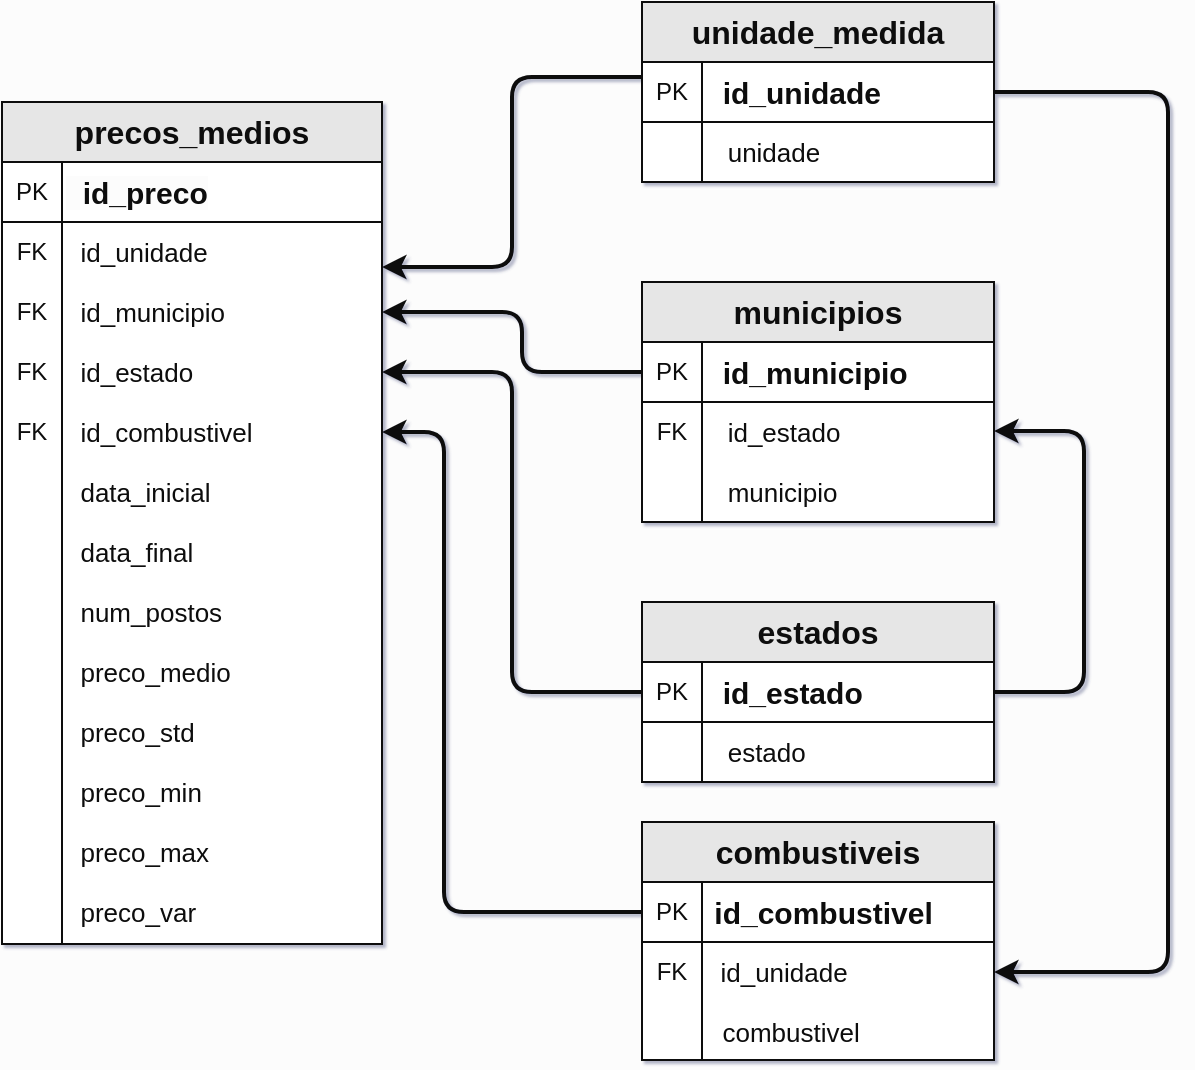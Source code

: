 <mxfile version="22.0.2" type="github">
  <diagram id="C5RBs43oDa-KdzZeNtuy" name="Page-1">
    <mxGraphModel dx="956" dy="541" grid="0" gridSize="10" guides="1" tooltips="1" connect="1" arrows="1" fold="1" page="1" pageScale="1" pageWidth="827" pageHeight="1169" background="#FCFCFC" math="0" shadow="1">
      <root>
        <mxCell id="WIyWlLk6GJQsqaUBKTNV-0" />
        <mxCell id="WIyWlLk6GJQsqaUBKTNV-1" parent="WIyWlLk6GJQsqaUBKTNV-0" />
        <mxCell id="OyC32OSA8BWLhOvtT4pc-3" value="" style="shape=internalStorage;whiteSpace=wrap;html=1;backgroundOutline=1;dx=30;dy=30;strokeColor=#0D0D0D;fontColor=#0D0D0D;fillColor=#FFFFFF;shadow=0;" vertex="1" parent="WIyWlLk6GJQsqaUBKTNV-1">
          <mxGeometry x="130" y="110" width="190" height="391" as="geometry" />
        </mxCell>
        <mxCell id="OyC32OSA8BWLhOvtT4pc-5" value="&lt;font style=&quot;background-color: rgb(252, 252, 252);&quot;&gt;&amp;nbsp; id_preco&lt;/font&gt;" style="text;html=1;strokeColor=none;fillColor=none;align=left;verticalAlign=middle;whiteSpace=wrap;rounded=0;fontSize=15;fontStyle=1;fontColor=#0D0D0D;shadow=0;" vertex="1" parent="WIyWlLk6GJQsqaUBKTNV-1">
          <mxGeometry x="160" y="110" width="160" height="30" as="geometry" />
        </mxCell>
        <mxCell id="OyC32OSA8BWLhOvtT4pc-8" value="&lt;font&gt;PK&lt;/font&gt;" style="text;html=1;strokeColor=#0D0D0D;fillColor=none;align=center;verticalAlign=middle;whiteSpace=wrap;rounded=0;fontColor=#0D0D0D;shadow=0;" vertex="1" parent="WIyWlLk6GJQsqaUBKTNV-1">
          <mxGeometry x="130" y="110" width="30" height="30" as="geometry" />
        </mxCell>
        <mxCell id="OyC32OSA8BWLhOvtT4pc-9" value="&lt;font style=&quot;font-size: 16px;&quot;&gt;&lt;b&gt;precos_medios&lt;/b&gt;&lt;/font&gt;" style="rounded=0;whiteSpace=wrap;html=1;fillColor=#E6E6E6;strokeColor=#0D0D0D;fontColor=#0D0D0D;shadow=0;" vertex="1" parent="WIyWlLk6GJQsqaUBKTNV-1">
          <mxGeometry x="130" y="80" width="190" height="30" as="geometry" />
        </mxCell>
        <mxCell id="OyC32OSA8BWLhOvtT4pc-10" value="&lt;font&gt;&amp;nbsp; data_inicial&lt;/font&gt;" style="text;html=1;strokeColor=none;fillColor=none;align=left;verticalAlign=middle;whiteSpace=wrap;rounded=0;fontSize=13;fontColor=#0D0D0D;shadow=0;" vertex="1" parent="WIyWlLk6GJQsqaUBKTNV-1">
          <mxGeometry x="160" y="260" width="160" height="30" as="geometry" />
        </mxCell>
        <mxCell id="OyC32OSA8BWLhOvtT4pc-11" value="&lt;font&gt;&amp;nbsp; data_final&lt;/font&gt;" style="text;html=1;strokeColor=none;fillColor=none;align=left;verticalAlign=middle;whiteSpace=wrap;rounded=0;fontSize=13;fontColor=#0D0D0D;shadow=0;" vertex="1" parent="WIyWlLk6GJQsqaUBKTNV-1">
          <mxGeometry x="160" y="290" width="160" height="30" as="geometry" />
        </mxCell>
        <mxCell id="OyC32OSA8BWLhOvtT4pc-12" value="&lt;font&gt;&amp;nbsp; num_postos&lt;/font&gt;" style="text;html=1;strokeColor=none;fillColor=none;align=left;verticalAlign=middle;whiteSpace=wrap;rounded=0;fontSize=13;fontColor=#0D0D0D;shadow=0;" vertex="1" parent="WIyWlLk6GJQsqaUBKTNV-1">
          <mxGeometry x="160" y="320" width="160" height="30" as="geometry" />
        </mxCell>
        <mxCell id="OyC32OSA8BWLhOvtT4pc-13" value="&lt;font style=&quot;font-size: 13px;&quot;&gt;&amp;nbsp; id_unidade&lt;/font&gt;" style="text;html=1;strokeColor=none;fillColor=none;align=left;verticalAlign=middle;whiteSpace=wrap;rounded=0;fontColor=#0D0D0D;shadow=0;" vertex="1" parent="WIyWlLk6GJQsqaUBKTNV-1">
          <mxGeometry x="160" y="140" width="160" height="30" as="geometry" />
        </mxCell>
        <mxCell id="OyC32OSA8BWLhOvtT4pc-14" value="&lt;div style=&quot;&quot;&gt;&lt;span style=&quot;font-size: 13px; background-color: initial;&quot;&gt;&lt;font&gt;&amp;nbsp; id_municipio&lt;/font&gt;&lt;/span&gt;&lt;/div&gt;" style="text;html=1;strokeColor=none;fillColor=none;align=left;verticalAlign=middle;whiteSpace=wrap;rounded=0;fontColor=#0D0D0D;shadow=0;" vertex="1" parent="WIyWlLk6GJQsqaUBKTNV-1">
          <mxGeometry x="160" y="170" width="160" height="30" as="geometry" />
        </mxCell>
        <mxCell id="OyC32OSA8BWLhOvtT4pc-16" value="&lt;div style=&quot;&quot;&gt;&lt;span style=&quot;font-size: 13px; background-color: initial;&quot;&gt;&lt;font&gt;&amp;nbsp; id_estado&lt;/font&gt;&lt;/span&gt;&lt;/div&gt;" style="text;html=1;strokeColor=none;fillColor=none;align=left;verticalAlign=middle;whiteSpace=wrap;rounded=0;fontColor=#0D0D0D;shadow=0;" vertex="1" parent="WIyWlLk6GJQsqaUBKTNV-1">
          <mxGeometry x="160" y="200" width="160" height="30" as="geometry" />
        </mxCell>
        <mxCell id="OyC32OSA8BWLhOvtT4pc-17" value="&lt;div style=&quot;&quot;&gt;&lt;span style=&quot;font-size: 13px; background-color: initial;&quot;&gt;&lt;font&gt;&amp;nbsp; id_combustivel&lt;/font&gt;&lt;/span&gt;&lt;/div&gt;" style="text;html=1;strokeColor=none;fillColor=none;align=left;verticalAlign=middle;whiteSpace=wrap;rounded=0;fontColor=#0D0D0D;shadow=0;" vertex="1" parent="WIyWlLk6GJQsqaUBKTNV-1">
          <mxGeometry x="160" y="230" width="160" height="30" as="geometry" />
        </mxCell>
        <mxCell id="OyC32OSA8BWLhOvtT4pc-21" value="&lt;font&gt;FK&lt;/font&gt;" style="text;html=1;strokeColor=none;fillColor=none;align=center;verticalAlign=middle;whiteSpace=wrap;rounded=0;fontColor=#0D0D0D;shadow=0;" vertex="1" parent="WIyWlLk6GJQsqaUBKTNV-1">
          <mxGeometry x="130" y="140" width="30" height="30" as="geometry" />
        </mxCell>
        <mxCell id="OyC32OSA8BWLhOvtT4pc-22" value="&lt;font&gt;FK&lt;/font&gt;" style="text;html=1;strokeColor=none;fillColor=none;align=center;verticalAlign=middle;whiteSpace=wrap;rounded=0;fontColor=#0D0D0D;shadow=0;" vertex="1" parent="WIyWlLk6GJQsqaUBKTNV-1">
          <mxGeometry x="130" y="170" width="30" height="30" as="geometry" />
        </mxCell>
        <mxCell id="OyC32OSA8BWLhOvtT4pc-23" value="&lt;font&gt;FK&lt;/font&gt;" style="text;html=1;strokeColor=none;fillColor=none;align=center;verticalAlign=middle;whiteSpace=wrap;rounded=0;fontColor=#0D0D0D;shadow=0;" vertex="1" parent="WIyWlLk6GJQsqaUBKTNV-1">
          <mxGeometry x="130" y="200" width="30" height="30" as="geometry" />
        </mxCell>
        <mxCell id="OyC32OSA8BWLhOvtT4pc-24" value="&lt;font&gt;FK&lt;/font&gt;" style="text;html=1;strokeColor=none;fillColor=none;align=center;verticalAlign=middle;whiteSpace=wrap;rounded=0;fontColor=#0D0D0D;shadow=0;" vertex="1" parent="WIyWlLk6GJQsqaUBKTNV-1">
          <mxGeometry x="130" y="230" width="30" height="30" as="geometry" />
        </mxCell>
        <mxCell id="OyC32OSA8BWLhOvtT4pc-25" value="&lt;font&gt;&amp;nbsp; preco_medio&lt;/font&gt;" style="text;html=1;strokeColor=none;fillColor=none;align=left;verticalAlign=middle;whiteSpace=wrap;rounded=0;fontSize=13;fontColor=#0D0D0D;shadow=0;" vertex="1" parent="WIyWlLk6GJQsqaUBKTNV-1">
          <mxGeometry x="160" y="350" width="160" height="30" as="geometry" />
        </mxCell>
        <mxCell id="OyC32OSA8BWLhOvtT4pc-26" value="&lt;font&gt;&amp;nbsp; preco_std&lt;/font&gt;" style="text;html=1;strokeColor=none;fillColor=none;align=left;verticalAlign=middle;whiteSpace=wrap;rounded=0;fontSize=13;fontColor=#0D0D0D;shadow=0;" vertex="1" parent="WIyWlLk6GJQsqaUBKTNV-1">
          <mxGeometry x="160" y="380" width="160" height="30" as="geometry" />
        </mxCell>
        <mxCell id="OyC32OSA8BWLhOvtT4pc-27" value="&lt;font&gt;&amp;nbsp; preco_min&lt;/font&gt;" style="text;html=1;strokeColor=none;fillColor=none;align=left;verticalAlign=middle;whiteSpace=wrap;rounded=0;fontSize=13;fontColor=#0D0D0D;shadow=0;" vertex="1" parent="WIyWlLk6GJQsqaUBKTNV-1">
          <mxGeometry x="160" y="410" width="160" height="30" as="geometry" />
        </mxCell>
        <mxCell id="OyC32OSA8BWLhOvtT4pc-28" value="&lt;font&gt;&amp;nbsp; preco_max&lt;/font&gt;" style="text;html=1;strokeColor=none;fillColor=none;align=left;verticalAlign=middle;whiteSpace=wrap;rounded=0;fontSize=13;fontColor=#0D0D0D;shadow=0;" vertex="1" parent="WIyWlLk6GJQsqaUBKTNV-1">
          <mxGeometry x="160" y="440" width="160" height="30" as="geometry" />
        </mxCell>
        <mxCell id="OyC32OSA8BWLhOvtT4pc-29" value="&lt;font&gt;&amp;nbsp; preco_var&lt;/font&gt;" style="text;html=1;strokeColor=none;fillColor=none;align=left;verticalAlign=middle;whiteSpace=wrap;rounded=0;fontSize=13;fontColor=#0D0D0D;shadow=0;" vertex="1" parent="WIyWlLk6GJQsqaUBKTNV-1">
          <mxGeometry x="160" y="470" width="160" height="30" as="geometry" />
        </mxCell>
        <mxCell id="OyC32OSA8BWLhOvtT4pc-33" value="" style="shape=internalStorage;whiteSpace=wrap;html=1;backgroundOutline=1;dx=30;dy=30;strokeColor=#0D0D0D;fontColor=#0D0D0D;fillColor=#FFFFFF;shadow=0;" vertex="1" parent="WIyWlLk6GJQsqaUBKTNV-1">
          <mxGeometry x="450" y="470" width="176" height="89" as="geometry" />
        </mxCell>
        <mxCell id="OyC32OSA8BWLhOvtT4pc-34" value="&amp;nbsp;id_combustivel" style="text;html=1;strokeColor=#0D0D0D;fillColor=none;align=left;verticalAlign=middle;whiteSpace=wrap;rounded=0;fontSize=15;fontStyle=1;fontColor=#0D0D0D;shadow=0;" vertex="1" parent="WIyWlLk6GJQsqaUBKTNV-1">
          <mxGeometry x="480" y="470" width="146" height="30" as="geometry" />
        </mxCell>
        <mxCell id="OyC32OSA8BWLhOvtT4pc-104" style="edgeStyle=orthogonalEdgeStyle;rounded=1;orthogonalLoop=1;jettySize=auto;html=1;exitX=0;exitY=0.5;exitDx=0;exitDy=0;entryX=1;entryY=0.5;entryDx=0;entryDy=0;strokeColor=#0D0D0D;strokeWidth=2;fontColor=#0D0D0D;shadow=0;" edge="1" parent="WIyWlLk6GJQsqaUBKTNV-1" source="OyC32OSA8BWLhOvtT4pc-35" target="OyC32OSA8BWLhOvtT4pc-17">
          <mxGeometry relative="1" as="geometry">
            <Array as="points">
              <mxPoint x="351" y="485" />
              <mxPoint x="351" y="245" />
            </Array>
          </mxGeometry>
        </mxCell>
        <mxCell id="OyC32OSA8BWLhOvtT4pc-35" value="PK" style="text;html=1;strokeColor=#0D0D0D;fillColor=none;align=center;verticalAlign=middle;whiteSpace=wrap;rounded=0;fontColor=#0D0D0D;shadow=0;" vertex="1" parent="WIyWlLk6GJQsqaUBKTNV-1">
          <mxGeometry x="450" y="470" width="30" height="30" as="geometry" />
        </mxCell>
        <mxCell id="OyC32OSA8BWLhOvtT4pc-36" value="&lt;b&gt;&lt;font style=&quot;font-size: 16px;&quot;&gt;combustiveis&lt;/font&gt;&lt;/b&gt;" style="rounded=0;whiteSpace=wrap;html=1;fillColor=#E6E6E6;strokeColor=#0D0D0D;fontColor=#0D0D0D;shadow=0;" vertex="1" parent="WIyWlLk6GJQsqaUBKTNV-1">
          <mxGeometry x="450" y="440" width="176" height="30" as="geometry" />
        </mxCell>
        <mxCell id="OyC32OSA8BWLhOvtT4pc-40" value="&lt;span style=&quot;font-size: 13px;&quot;&gt;&amp;nbsp; combustivel&lt;br&gt;&lt;/span&gt;" style="text;html=1;strokeColor=none;fillColor=none;align=left;verticalAlign=middle;whiteSpace=wrap;rounded=0;fontColor=#0D0D0D;shadow=0;" vertex="1" parent="WIyWlLk6GJQsqaUBKTNV-1">
          <mxGeometry x="481" y="530" width="145" height="29" as="geometry" />
        </mxCell>
        <mxCell id="OyC32OSA8BWLhOvtT4pc-59" value="" style="shape=internalStorage;whiteSpace=wrap;html=1;backgroundOutline=1;dx=30;dy=30;strokeColor=#0D0D0D;fontColor=#0D0D0D;fillColor=#FFFFFF;shadow=0;" vertex="1" parent="WIyWlLk6GJQsqaUBKTNV-1">
          <mxGeometry x="450" y="360" width="176" height="60" as="geometry" />
        </mxCell>
        <mxCell id="OyC32OSA8BWLhOvtT4pc-88" style="edgeStyle=orthogonalEdgeStyle;rounded=1;orthogonalLoop=1;jettySize=auto;html=1;exitX=1;exitY=0.5;exitDx=0;exitDy=0;entryX=1;entryY=0.5;entryDx=0;entryDy=0;strokeColor=#0D0D0D;strokeWidth=2;fontColor=#0D0D0D;shadow=0;" edge="1" parent="WIyWlLk6GJQsqaUBKTNV-1" source="OyC32OSA8BWLhOvtT4pc-60" target="OyC32OSA8BWLhOvtT4pc-69">
          <mxGeometry relative="1" as="geometry">
            <mxPoint x="730" y="240" as="targetPoint" />
            <Array as="points">
              <mxPoint x="671" y="375" />
              <mxPoint x="671" y="245" />
            </Array>
          </mxGeometry>
        </mxCell>
        <mxCell id="OyC32OSA8BWLhOvtT4pc-60" value="&amp;nbsp; id_estado" style="text;html=1;strokeColor=#0D0D0D;fillColor=none;align=left;verticalAlign=middle;whiteSpace=wrap;rounded=0;fontSize=15;fontStyle=1;fontColor=#0D0D0D;shadow=0;" vertex="1" parent="WIyWlLk6GJQsqaUBKTNV-1">
          <mxGeometry x="480" y="360" width="146" height="30" as="geometry" />
        </mxCell>
        <mxCell id="OyC32OSA8BWLhOvtT4pc-102" style="edgeStyle=orthogonalEdgeStyle;rounded=1;orthogonalLoop=1;jettySize=auto;html=1;entryX=1;entryY=0.5;entryDx=0;entryDy=0;strokeColor=#0D0D0D;strokeWidth=2;fontColor=#0D0D0D;shadow=0;" edge="1" parent="WIyWlLk6GJQsqaUBKTNV-1" source="OyC32OSA8BWLhOvtT4pc-61" target="OyC32OSA8BWLhOvtT4pc-16">
          <mxGeometry relative="1" as="geometry" />
        </mxCell>
        <mxCell id="OyC32OSA8BWLhOvtT4pc-61" value="PK" style="text;html=1;strokeColor=#0D0D0D;fillColor=none;align=center;verticalAlign=middle;whiteSpace=wrap;rounded=0;fontColor=#0D0D0D;shadow=0;" vertex="1" parent="WIyWlLk6GJQsqaUBKTNV-1">
          <mxGeometry x="450" y="360" width="30" height="30" as="geometry" />
        </mxCell>
        <mxCell id="OyC32OSA8BWLhOvtT4pc-62" value="&lt;span style=&quot;font-size: 16px;&quot;&gt;&lt;b&gt;estados&lt;/b&gt;&lt;/span&gt;" style="rounded=0;whiteSpace=wrap;html=1;fillColor=#E6E6E6;strokeColor=#0D0D0D;fontColor=#0D0D0D;shadow=0;" vertex="1" parent="WIyWlLk6GJQsqaUBKTNV-1">
          <mxGeometry x="450" y="330" width="176" height="30" as="geometry" />
        </mxCell>
        <mxCell id="OyC32OSA8BWLhOvtT4pc-63" value="&lt;span style=&quot;font-size: 13px;&quot;&gt;&amp;nbsp; &amp;nbsp;estado&lt;br&gt;&lt;/span&gt;" style="text;html=1;strokeColor=none;fillColor=none;align=left;verticalAlign=middle;whiteSpace=wrap;rounded=0;fontColor=#0D0D0D;shadow=0;" vertex="1" parent="WIyWlLk6GJQsqaUBKTNV-1">
          <mxGeometry x="480" y="390" width="146" height="30" as="geometry" />
        </mxCell>
        <mxCell id="OyC32OSA8BWLhOvtT4pc-65" value="" style="shape=internalStorage;whiteSpace=wrap;html=1;backgroundOutline=1;dx=30;dy=30;strokeColor=#0D0D0D;fontColor=#0D0D0D;fillColor=#FFFFFF;shadow=0;" vertex="1" parent="WIyWlLk6GJQsqaUBKTNV-1">
          <mxGeometry x="450" y="200" width="176" height="90" as="geometry" />
        </mxCell>
        <mxCell id="OyC32OSA8BWLhOvtT4pc-66" value="&amp;nbsp; id_municipio" style="text;html=1;strokeColor=#0D0D0D;fillColor=none;align=left;verticalAlign=middle;whiteSpace=wrap;rounded=0;fontSize=15;fontStyle=1;fontColor=#0D0D0D;shadow=0;" vertex="1" parent="WIyWlLk6GJQsqaUBKTNV-1">
          <mxGeometry x="480" y="200" width="146" height="30" as="geometry" />
        </mxCell>
        <mxCell id="OyC32OSA8BWLhOvtT4pc-76" style="edgeStyle=orthogonalEdgeStyle;rounded=1;orthogonalLoop=1;jettySize=auto;html=1;exitX=0;exitY=0.5;exitDx=0;exitDy=0;strokeColor=#0D0D0D;strokeWidth=2;fontColor=#0D0D0D;shadow=0;" edge="1" parent="WIyWlLk6GJQsqaUBKTNV-1" source="OyC32OSA8BWLhOvtT4pc-67" target="OyC32OSA8BWLhOvtT4pc-14">
          <mxGeometry relative="1" as="geometry">
            <mxPoint x="350" y="130" as="targetPoint" />
            <Array as="points">
              <mxPoint x="390" y="215" />
              <mxPoint x="390" y="185" />
            </Array>
          </mxGeometry>
        </mxCell>
        <mxCell id="OyC32OSA8BWLhOvtT4pc-67" value="PK" style="text;html=1;strokeColor=#0D0D0D;fillColor=none;align=center;verticalAlign=middle;whiteSpace=wrap;rounded=0;fontColor=#0D0D0D;shadow=0;" vertex="1" parent="WIyWlLk6GJQsqaUBKTNV-1">
          <mxGeometry x="450" y="200" width="30" height="30" as="geometry" />
        </mxCell>
        <mxCell id="OyC32OSA8BWLhOvtT4pc-68" value="&lt;span style=&quot;font-size: 16px;&quot;&gt;&lt;b&gt;municipios&lt;/b&gt;&lt;/span&gt;" style="rounded=0;whiteSpace=wrap;html=1;fillColor=#E6E6E6;strokeColor=#0D0D0D;fontColor=#0D0D0D;shadow=0;" vertex="1" parent="WIyWlLk6GJQsqaUBKTNV-1">
          <mxGeometry x="450" y="170" width="176" height="30" as="geometry" />
        </mxCell>
        <mxCell id="OyC32OSA8BWLhOvtT4pc-69" value="&lt;span style=&quot;font-size: 13px;&quot;&gt;&amp;nbsp; &amp;nbsp;id_estado&lt;br&gt;&lt;/span&gt;" style="text;html=1;strokeColor=none;fillColor=none;align=left;verticalAlign=middle;whiteSpace=wrap;rounded=0;fontColor=#0D0D0D;shadow=0;" vertex="1" parent="WIyWlLk6GJQsqaUBKTNV-1">
          <mxGeometry x="480" y="230" width="146" height="29" as="geometry" />
        </mxCell>
        <mxCell id="OyC32OSA8BWLhOvtT4pc-73" value="&lt;span style=&quot;font-size: 13px;&quot;&gt;&amp;nbsp; &amp;nbsp;municipio&lt;br&gt;&lt;/span&gt;" style="text;html=1;strokeColor=none;fillColor=none;align=left;verticalAlign=middle;whiteSpace=wrap;rounded=0;fontColor=#0D0D0D;shadow=0;" vertex="1" parent="WIyWlLk6GJQsqaUBKTNV-1">
          <mxGeometry x="480" y="259" width="146" height="31" as="geometry" />
        </mxCell>
        <mxCell id="OyC32OSA8BWLhOvtT4pc-75" value="FK" style="text;html=1;strokeColor=none;fillColor=none;align=center;verticalAlign=middle;whiteSpace=wrap;rounded=0;fontColor=#0D0D0D;shadow=0;" vertex="1" parent="WIyWlLk6GJQsqaUBKTNV-1">
          <mxGeometry x="450" y="230" width="30" height="30" as="geometry" />
        </mxCell>
        <mxCell id="OyC32OSA8BWLhOvtT4pc-81" value="" style="shape=internalStorage;whiteSpace=wrap;html=1;backgroundOutline=1;dx=30;dy=30;strokeColor=#0D0D0D;fillColor=#FFFFFF;fontColor=#0D0D0D;shadow=0;" vertex="1" parent="WIyWlLk6GJQsqaUBKTNV-1">
          <mxGeometry x="450" y="60" width="176" height="60" as="geometry" />
        </mxCell>
        <mxCell id="OyC32OSA8BWLhOvtT4pc-99" style="edgeStyle=orthogonalEdgeStyle;rounded=1;orthogonalLoop=1;jettySize=auto;html=1;exitX=1;exitY=0.5;exitDx=0;exitDy=0;strokeColor=#0D0D0D;entryX=1;entryY=0.5;entryDx=0;entryDy=0;strokeWidth=2;fontColor=#0D0D0D;shadow=0;" edge="1" parent="WIyWlLk6GJQsqaUBKTNV-1" source="OyC32OSA8BWLhOvtT4pc-82" target="OyC32OSA8BWLhOvtT4pc-92">
          <mxGeometry relative="1" as="geometry">
            <mxPoint x="695.724" y="513.724" as="targetPoint" />
            <Array as="points">
              <mxPoint x="713" y="75" />
              <mxPoint x="713" y="515" />
            </Array>
          </mxGeometry>
        </mxCell>
        <mxCell id="OyC32OSA8BWLhOvtT4pc-82" value="&lt;font&gt;&amp;nbsp; id_unidade&lt;/font&gt;" style="text;html=1;strokeColor=#0D0D0D;fillColor=none;align=left;verticalAlign=middle;whiteSpace=wrap;rounded=0;fontSize=15;fontStyle=1;fontColor=#0D0D0D;shadow=0;" vertex="1" parent="WIyWlLk6GJQsqaUBKTNV-1">
          <mxGeometry x="480" y="60" width="146" height="30" as="geometry" />
        </mxCell>
        <mxCell id="OyC32OSA8BWLhOvtT4pc-86" style="edgeStyle=orthogonalEdgeStyle;rounded=1;orthogonalLoop=1;jettySize=auto;html=1;exitX=0;exitY=0.25;exitDx=0;exitDy=0;entryX=1;entryY=0.75;entryDx=0;entryDy=0;strokeColor=#0D0D0D;strokeWidth=2;fontColor=#0D0D0D;shadow=0;" edge="1" parent="WIyWlLk6GJQsqaUBKTNV-1" source="OyC32OSA8BWLhOvtT4pc-83" target="OyC32OSA8BWLhOvtT4pc-13">
          <mxGeometry relative="1" as="geometry" />
        </mxCell>
        <mxCell id="OyC32OSA8BWLhOvtT4pc-83" value="&lt;font&gt;PK&lt;/font&gt;" style="text;html=1;strokeColor=#0D0D0D;fillColor=none;align=center;verticalAlign=middle;whiteSpace=wrap;rounded=0;fontColor=#0D0D0D;shadow=0;" vertex="1" parent="WIyWlLk6GJQsqaUBKTNV-1">
          <mxGeometry x="450" y="60" width="30" height="30" as="geometry" />
        </mxCell>
        <mxCell id="OyC32OSA8BWLhOvtT4pc-84" value="&lt;span style=&quot;font-size: 16px;&quot;&gt;&lt;b&gt;&lt;font&gt;unidade_medida&lt;/font&gt;&lt;/b&gt;&lt;/span&gt;" style="rounded=0;whiteSpace=wrap;html=1;fillColor=#E6E6E6;strokeColor=#0D0D0D;fontColor=#0D0D0D;shadow=0;" vertex="1" parent="WIyWlLk6GJQsqaUBKTNV-1">
          <mxGeometry x="450" y="30" width="176" height="30" as="geometry" />
        </mxCell>
        <mxCell id="OyC32OSA8BWLhOvtT4pc-85" value="&lt;span style=&quot;font-size: 13px;&quot;&gt;&lt;font&gt;&amp;nbsp; &amp;nbsp;unidade&lt;/font&gt;&lt;br&gt;&lt;/span&gt;" style="text;html=1;strokeColor=none;fillColor=none;align=left;verticalAlign=middle;whiteSpace=wrap;rounded=0;fontColor=#0D0D0D;shadow=0;" vertex="1" parent="WIyWlLk6GJQsqaUBKTNV-1">
          <mxGeometry x="480" y="90" width="146" height="30" as="geometry" />
        </mxCell>
        <mxCell id="OyC32OSA8BWLhOvtT4pc-92" value="&lt;font style=&quot;font-size: 13px;&quot;&gt;&amp;nbsp; id_unidade&lt;/font&gt;&lt;span style=&quot;font-size: 13px;&quot;&gt;&lt;br&gt;&lt;/span&gt;" style="text;html=1;strokeColor=none;fillColor=none;align=left;verticalAlign=middle;whiteSpace=wrap;rounded=0;fontColor=#0D0D0D;shadow=0;" vertex="1" parent="WIyWlLk6GJQsqaUBKTNV-1">
          <mxGeometry x="480" y="500" width="146" height="30" as="geometry" />
        </mxCell>
        <mxCell id="OyC32OSA8BWLhOvtT4pc-94" value="FK" style="text;html=1;strokeColor=none;fillColor=none;align=center;verticalAlign=middle;whiteSpace=wrap;rounded=0;fontColor=#0D0D0D;shadow=0;" vertex="1" parent="WIyWlLk6GJQsqaUBKTNV-1">
          <mxGeometry x="450" y="500" width="30" height="30" as="geometry" />
        </mxCell>
      </root>
    </mxGraphModel>
  </diagram>
</mxfile>
